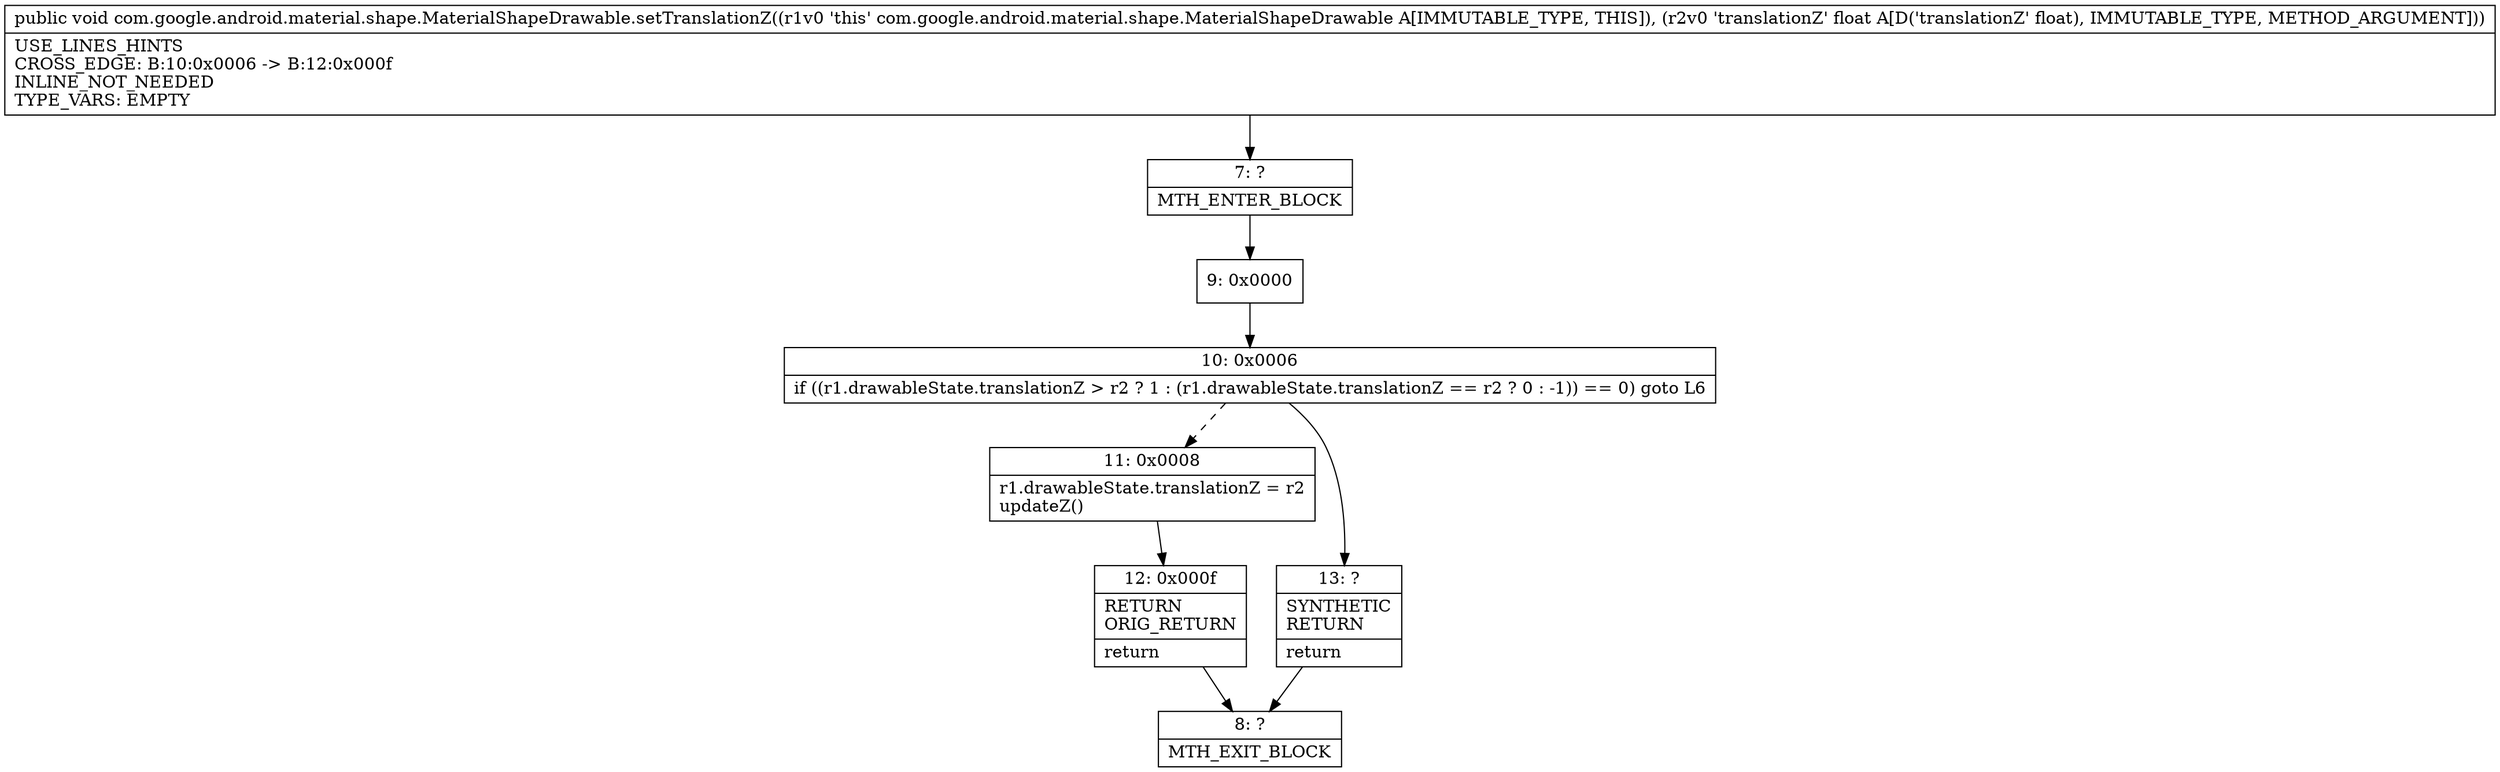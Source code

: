 digraph "CFG forcom.google.android.material.shape.MaterialShapeDrawable.setTranslationZ(F)V" {
Node_7 [shape=record,label="{7\:\ ?|MTH_ENTER_BLOCK\l}"];
Node_9 [shape=record,label="{9\:\ 0x0000}"];
Node_10 [shape=record,label="{10\:\ 0x0006|if ((r1.drawableState.translationZ \> r2 ? 1 : (r1.drawableState.translationZ == r2 ? 0 : \-1)) == 0) goto L6\l}"];
Node_11 [shape=record,label="{11\:\ 0x0008|r1.drawableState.translationZ = r2\lupdateZ()\l}"];
Node_12 [shape=record,label="{12\:\ 0x000f|RETURN\lORIG_RETURN\l|return\l}"];
Node_8 [shape=record,label="{8\:\ ?|MTH_EXIT_BLOCK\l}"];
Node_13 [shape=record,label="{13\:\ ?|SYNTHETIC\lRETURN\l|return\l}"];
MethodNode[shape=record,label="{public void com.google.android.material.shape.MaterialShapeDrawable.setTranslationZ((r1v0 'this' com.google.android.material.shape.MaterialShapeDrawable A[IMMUTABLE_TYPE, THIS]), (r2v0 'translationZ' float A[D('translationZ' float), IMMUTABLE_TYPE, METHOD_ARGUMENT]))  | USE_LINES_HINTS\lCROSS_EDGE: B:10:0x0006 \-\> B:12:0x000f\lINLINE_NOT_NEEDED\lTYPE_VARS: EMPTY\l}"];
MethodNode -> Node_7;Node_7 -> Node_9;
Node_9 -> Node_10;
Node_10 -> Node_11[style=dashed];
Node_10 -> Node_13;
Node_11 -> Node_12;
Node_12 -> Node_8;
Node_13 -> Node_8;
}

